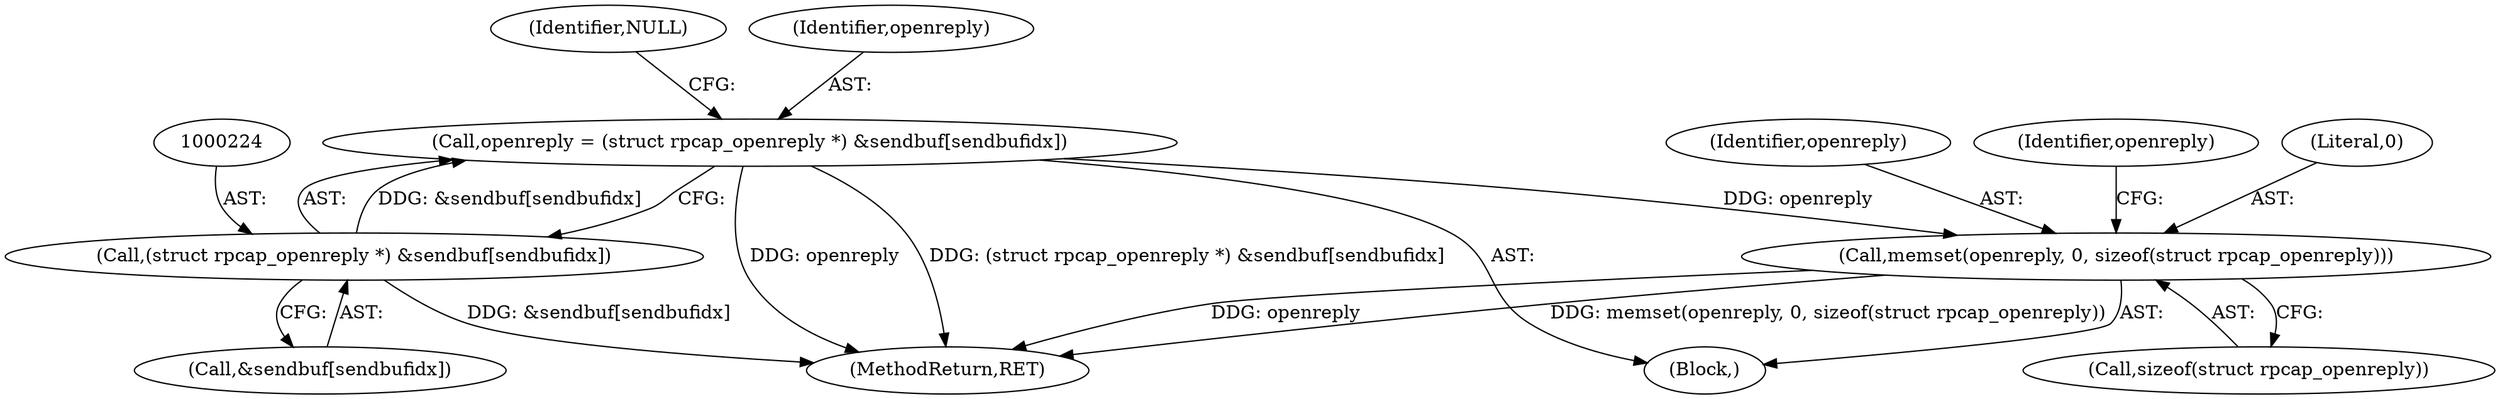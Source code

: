 digraph "0_libpcap_33834cb2a4d035b52aa2a26742f832a112e90a0a@API" {
"1000221" [label="(Call,openreply = (struct rpcap_openreply *) &sendbuf[sendbufidx])"];
"1000223" [label="(Call,(struct rpcap_openreply *) &sendbuf[sendbufidx])"];
"1000245" [label="(Call,memset(openreply, 0, sizeof(struct rpcap_openreply)))"];
"1000221" [label="(Call,openreply = (struct rpcap_openreply *) &sendbuf[sendbufidx])"];
"1000225" [label="(Call,&sendbuf[sendbufidx])"];
"1000245" [label="(Call,memset(openreply, 0, sizeof(struct rpcap_openreply)))"];
"1000118" [label="(Block,)"];
"1000232" [label="(Identifier,NULL)"];
"1000247" [label="(Literal,0)"];
"1000322" [label="(MethodReturn,RET)"];
"1000223" [label="(Call,(struct rpcap_openreply *) &sendbuf[sendbufidx])"];
"1000246" [label="(Identifier,openreply)"];
"1000222" [label="(Identifier,openreply)"];
"1000252" [label="(Identifier,openreply)"];
"1000248" [label="(Call,sizeof(struct rpcap_openreply))"];
"1000221" -> "1000118"  [label="AST: "];
"1000221" -> "1000223"  [label="CFG: "];
"1000222" -> "1000221"  [label="AST: "];
"1000223" -> "1000221"  [label="AST: "];
"1000232" -> "1000221"  [label="CFG: "];
"1000221" -> "1000322"  [label="DDG: (struct rpcap_openreply *) &sendbuf[sendbufidx]"];
"1000221" -> "1000322"  [label="DDG: openreply"];
"1000223" -> "1000221"  [label="DDG: &sendbuf[sendbufidx]"];
"1000221" -> "1000245"  [label="DDG: openreply"];
"1000223" -> "1000225"  [label="CFG: "];
"1000224" -> "1000223"  [label="AST: "];
"1000225" -> "1000223"  [label="AST: "];
"1000223" -> "1000322"  [label="DDG: &sendbuf[sendbufidx]"];
"1000245" -> "1000118"  [label="AST: "];
"1000245" -> "1000248"  [label="CFG: "];
"1000246" -> "1000245"  [label="AST: "];
"1000247" -> "1000245"  [label="AST: "];
"1000248" -> "1000245"  [label="AST: "];
"1000252" -> "1000245"  [label="CFG: "];
"1000245" -> "1000322"  [label="DDG: memset(openreply, 0, sizeof(struct rpcap_openreply))"];
"1000245" -> "1000322"  [label="DDG: openreply"];
}
